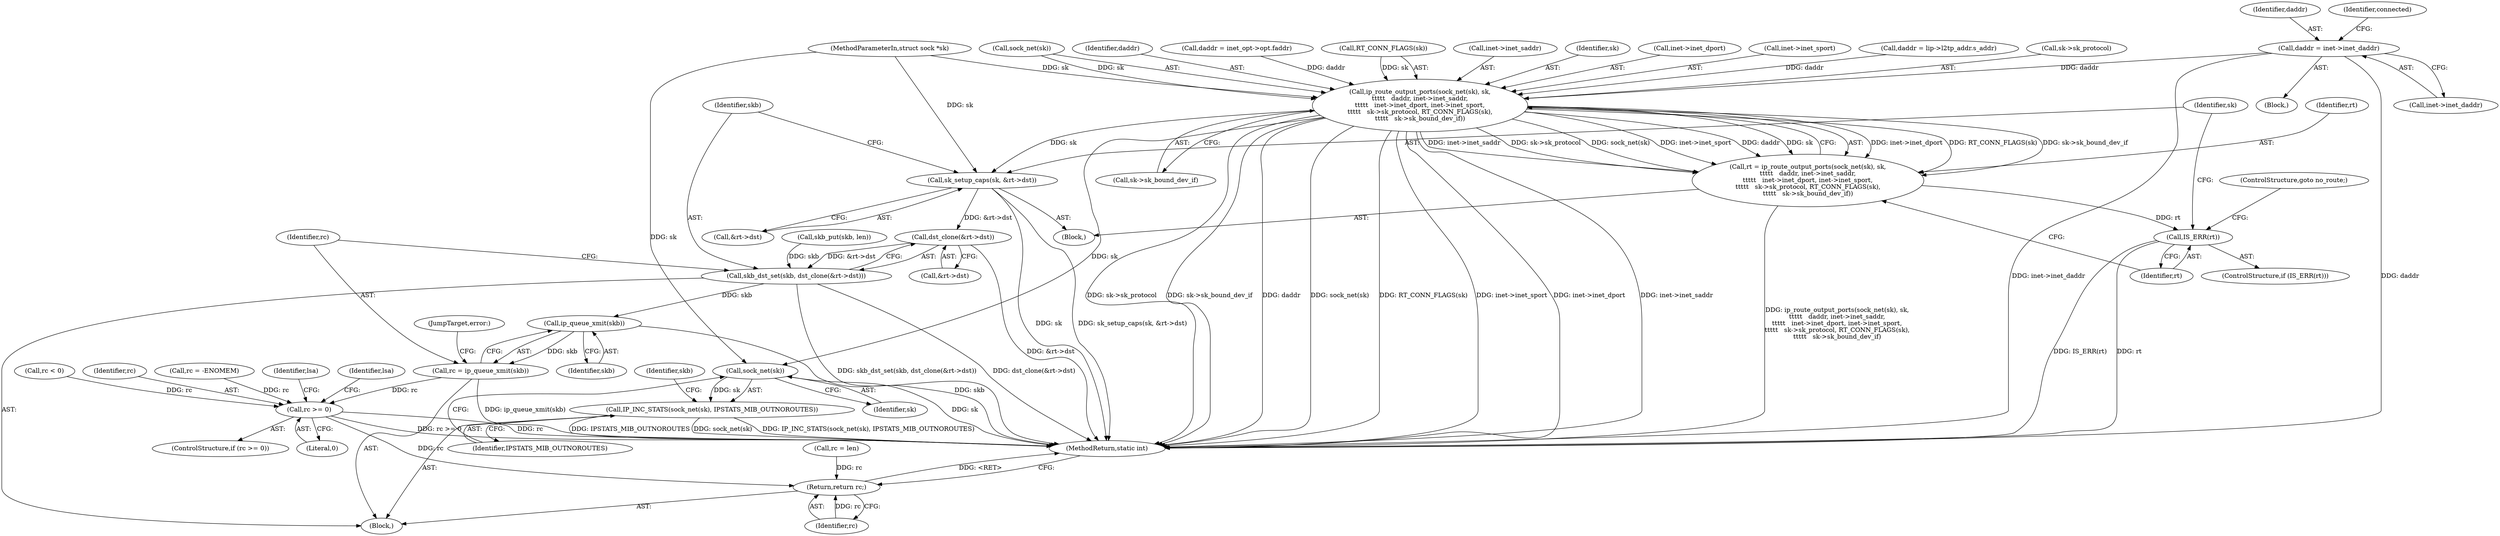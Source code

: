 digraph "0_linux_f6d8bd051c391c1c0458a30b2a7abcd939329259_34@pointer" {
"1000201" [label="(Call,daddr = inet->inet_daddr)"];
"1000312" [label="(Call,ip_route_output_ports(sock_net(sk), sk,\n\t\t\t\t\t   daddr, inet->inet_saddr,\n\t\t\t\t\t   inet->inet_dport, inet->inet_sport,\n\t\t\t\t\t   sk->sk_protocol, RT_CONN_FLAGS(sk),\n\t\t\t\t\t   sk->sk_bound_dev_if))"];
"1000310" [label="(Call,rt = ip_route_output_ports(sock_net(sk), sk,\n\t\t\t\t\t   daddr, inet->inet_saddr,\n\t\t\t\t\t   inet->inet_dport, inet->inet_sport,\n\t\t\t\t\t   sk->sk_protocol, RT_CONN_FLAGS(sk),\n\t\t\t\t\t   sk->sk_bound_dev_if))"];
"1000335" [label="(Call,IS_ERR(rt))"];
"1000338" [label="(Call,sk_setup_caps(sk, &rt->dst))"];
"1000346" [label="(Call,dst_clone(&rt->dst))"];
"1000344" [label="(Call,skb_dst_set(skb, dst_clone(&rt->dst)))"];
"1000353" [label="(Call,ip_queue_xmit(skb))"];
"1000351" [label="(Call,rc = ip_queue_xmit(skb))"];
"1000357" [label="(Call,rc >= 0)"];
"1000379" [label="(Return,return rc;)"];
"1000383" [label="(Call,sock_net(sk))"];
"1000382" [label="(Call,IP_INC_STATS(sock_net(sk), IPSTATS_MIB_OUTNOROUTES))"];
"1000363" [label="(Identifier,lsa)"];
"1000387" [label="(Identifier,skb)"];
"1000317" [label="(Call,inet->inet_saddr)"];
"1000339" [label="(Identifier,sk)"];
"1000344" [label="(Call,skb_dst_set(skb, dst_clone(&rt->dst)))"];
"1000354" [label="(Identifier,skb)"];
"1000353" [label="(Call,ip_queue_xmit(skb))"];
"1000285" [label="(Block,)"];
"1000384" [label="(Identifier,sk)"];
"1000203" [label="(Call,inet->inet_daddr)"];
"1000265" [label="(Call,rc < 0)"];
"1000382" [label="(Call,IP_INC_STATS(sock_net(sk), IPSTATS_MIB_OUTNOROUTES))"];
"1000311" [label="(Identifier,rt)"];
"1000312" [label="(Call,ip_route_output_ports(sock_net(sk), sk,\n\t\t\t\t\t   daddr, inet->inet_saddr,\n\t\t\t\t\t   inet->inet_dport, inet->inet_sport,\n\t\t\t\t\t   sk->sk_protocol, RT_CONN_FLAGS(sk),\n\t\t\t\t\t   sk->sk_bound_dev_if))"];
"1000315" [label="(Identifier,sk)"];
"1000320" [label="(Call,inet->inet_dport)"];
"1000338" [label="(Call,sk_setup_caps(sk, &rt->dst))"];
"1000202" [label="(Identifier,daddr)"];
"1000323" [label="(Call,inet->inet_sport)"];
"1000183" [label="(Call,daddr = lip->l2tp_addr.s_addr)"];
"1000340" [label="(Call,&rt->dst)"];
"1000326" [label="(Call,sk->sk_protocol)"];
"1000114" [label="(Block,)"];
"1000352" [label="(Identifier,rc)"];
"1000355" [label="(JumpTarget,error:)"];
"1000331" [label="(Call,sk->sk_bound_dev_if)"];
"1000201" [label="(Call,daddr = inet->inet_daddr)"];
"1000313" [label="(Call,sock_net(sk))"];
"1000316" [label="(Identifier,daddr)"];
"1000346" [label="(Call,dst_clone(&rt->dst))"];
"1000303" [label="(Call,daddr = inet_opt->opt.faddr)"];
"1000347" [label="(Call,&rt->dst)"];
"1000257" [label="(Call,skb_put(skb, len))"];
"1000351" [label="(Call,rc = ip_queue_xmit(skb))"];
"1000357" [label="(Call,rc >= 0)"];
"1000358" [label="(Identifier,rc)"];
"1000335" [label="(Call,IS_ERR(rt))"];
"1000380" [label="(Identifier,rc)"];
"1000329" [label="(Call,RT_CONN_FLAGS(sk))"];
"1000356" [label="(ControlStructure,if (rc >= 0))"];
"1000336" [label="(Identifier,rt)"];
"1000359" [label="(Literal,0)"];
"1000191" [label="(Block,)"];
"1000379" [label="(Return,return rc;)"];
"1000209" [label="(Call,rc = -ENOMEM)"];
"1000391" [label="(MethodReturn,static int)"];
"1000207" [label="(Identifier,connected)"];
"1000111" [label="(MethodParameterIn,struct sock *sk)"];
"1000334" [label="(ControlStructure,if (IS_ERR(rt)))"];
"1000310" [label="(Call,rt = ip_route_output_ports(sock_net(sk), sk,\n\t\t\t\t\t   daddr, inet->inet_saddr,\n\t\t\t\t\t   inet->inet_dport, inet->inet_sport,\n\t\t\t\t\t   sk->sk_protocol, RT_CONN_FLAGS(sk),\n\t\t\t\t\t   sk->sk_bound_dev_if))"];
"1000345" [label="(Identifier,skb)"];
"1000385" [label="(Identifier,IPSTATS_MIB_OUTNOROUTES)"];
"1000370" [label="(Call,rc = len)"];
"1000377" [label="(Identifier,lsa)"];
"1000337" [label="(ControlStructure,goto no_route;)"];
"1000383" [label="(Call,sock_net(sk))"];
"1000201" -> "1000191"  [label="AST: "];
"1000201" -> "1000203"  [label="CFG: "];
"1000202" -> "1000201"  [label="AST: "];
"1000203" -> "1000201"  [label="AST: "];
"1000207" -> "1000201"  [label="CFG: "];
"1000201" -> "1000391"  [label="DDG: inet->inet_daddr"];
"1000201" -> "1000391"  [label="DDG: daddr"];
"1000201" -> "1000312"  [label="DDG: daddr"];
"1000312" -> "1000310"  [label="AST: "];
"1000312" -> "1000331"  [label="CFG: "];
"1000313" -> "1000312"  [label="AST: "];
"1000315" -> "1000312"  [label="AST: "];
"1000316" -> "1000312"  [label="AST: "];
"1000317" -> "1000312"  [label="AST: "];
"1000320" -> "1000312"  [label="AST: "];
"1000323" -> "1000312"  [label="AST: "];
"1000326" -> "1000312"  [label="AST: "];
"1000329" -> "1000312"  [label="AST: "];
"1000331" -> "1000312"  [label="AST: "];
"1000310" -> "1000312"  [label="CFG: "];
"1000312" -> "1000391"  [label="DDG: sk->sk_protocol"];
"1000312" -> "1000391"  [label="DDG: sk->sk_bound_dev_if"];
"1000312" -> "1000391"  [label="DDG: daddr"];
"1000312" -> "1000391"  [label="DDG: sock_net(sk)"];
"1000312" -> "1000391"  [label="DDG: RT_CONN_FLAGS(sk)"];
"1000312" -> "1000391"  [label="DDG: inet->inet_sport"];
"1000312" -> "1000391"  [label="DDG: inet->inet_dport"];
"1000312" -> "1000391"  [label="DDG: inet->inet_saddr"];
"1000312" -> "1000310"  [label="DDG: inet->inet_dport"];
"1000312" -> "1000310"  [label="DDG: RT_CONN_FLAGS(sk)"];
"1000312" -> "1000310"  [label="DDG: sk->sk_bound_dev_if"];
"1000312" -> "1000310"  [label="DDG: inet->inet_saddr"];
"1000312" -> "1000310"  [label="DDG: sk->sk_protocol"];
"1000312" -> "1000310"  [label="DDG: sock_net(sk)"];
"1000312" -> "1000310"  [label="DDG: inet->inet_sport"];
"1000312" -> "1000310"  [label="DDG: daddr"];
"1000312" -> "1000310"  [label="DDG: sk"];
"1000313" -> "1000312"  [label="DDG: sk"];
"1000329" -> "1000312"  [label="DDG: sk"];
"1000111" -> "1000312"  [label="DDG: sk"];
"1000303" -> "1000312"  [label="DDG: daddr"];
"1000183" -> "1000312"  [label="DDG: daddr"];
"1000312" -> "1000338"  [label="DDG: sk"];
"1000312" -> "1000383"  [label="DDG: sk"];
"1000310" -> "1000285"  [label="AST: "];
"1000311" -> "1000310"  [label="AST: "];
"1000336" -> "1000310"  [label="CFG: "];
"1000310" -> "1000391"  [label="DDG: ip_route_output_ports(sock_net(sk), sk,\n\t\t\t\t\t   daddr, inet->inet_saddr,\n\t\t\t\t\t   inet->inet_dport, inet->inet_sport,\n\t\t\t\t\t   sk->sk_protocol, RT_CONN_FLAGS(sk),\n\t\t\t\t\t   sk->sk_bound_dev_if)"];
"1000310" -> "1000335"  [label="DDG: rt"];
"1000335" -> "1000334"  [label="AST: "];
"1000335" -> "1000336"  [label="CFG: "];
"1000336" -> "1000335"  [label="AST: "];
"1000337" -> "1000335"  [label="CFG: "];
"1000339" -> "1000335"  [label="CFG: "];
"1000335" -> "1000391"  [label="DDG: rt"];
"1000335" -> "1000391"  [label="DDG: IS_ERR(rt)"];
"1000338" -> "1000285"  [label="AST: "];
"1000338" -> "1000340"  [label="CFG: "];
"1000339" -> "1000338"  [label="AST: "];
"1000340" -> "1000338"  [label="AST: "];
"1000345" -> "1000338"  [label="CFG: "];
"1000338" -> "1000391"  [label="DDG: sk"];
"1000338" -> "1000391"  [label="DDG: sk_setup_caps(sk, &rt->dst)"];
"1000111" -> "1000338"  [label="DDG: sk"];
"1000338" -> "1000346"  [label="DDG: &rt->dst"];
"1000346" -> "1000344"  [label="AST: "];
"1000346" -> "1000347"  [label="CFG: "];
"1000347" -> "1000346"  [label="AST: "];
"1000344" -> "1000346"  [label="CFG: "];
"1000346" -> "1000391"  [label="DDG: &rt->dst"];
"1000346" -> "1000344"  [label="DDG: &rt->dst"];
"1000344" -> "1000114"  [label="AST: "];
"1000345" -> "1000344"  [label="AST: "];
"1000352" -> "1000344"  [label="CFG: "];
"1000344" -> "1000391"  [label="DDG: skb_dst_set(skb, dst_clone(&rt->dst))"];
"1000344" -> "1000391"  [label="DDG: dst_clone(&rt->dst)"];
"1000257" -> "1000344"  [label="DDG: skb"];
"1000344" -> "1000353"  [label="DDG: skb"];
"1000353" -> "1000351"  [label="AST: "];
"1000353" -> "1000354"  [label="CFG: "];
"1000354" -> "1000353"  [label="AST: "];
"1000351" -> "1000353"  [label="CFG: "];
"1000353" -> "1000391"  [label="DDG: skb"];
"1000353" -> "1000351"  [label="DDG: skb"];
"1000351" -> "1000114"  [label="AST: "];
"1000352" -> "1000351"  [label="AST: "];
"1000355" -> "1000351"  [label="CFG: "];
"1000351" -> "1000391"  [label="DDG: ip_queue_xmit(skb)"];
"1000351" -> "1000357"  [label="DDG: rc"];
"1000357" -> "1000356"  [label="AST: "];
"1000357" -> "1000359"  [label="CFG: "];
"1000358" -> "1000357"  [label="AST: "];
"1000359" -> "1000357"  [label="AST: "];
"1000363" -> "1000357"  [label="CFG: "];
"1000377" -> "1000357"  [label="CFG: "];
"1000357" -> "1000391"  [label="DDG: rc >= 0"];
"1000357" -> "1000391"  [label="DDG: rc"];
"1000209" -> "1000357"  [label="DDG: rc"];
"1000265" -> "1000357"  [label="DDG: rc"];
"1000357" -> "1000379"  [label="DDG: rc"];
"1000379" -> "1000114"  [label="AST: "];
"1000379" -> "1000380"  [label="CFG: "];
"1000380" -> "1000379"  [label="AST: "];
"1000391" -> "1000379"  [label="CFG: "];
"1000379" -> "1000391"  [label="DDG: <RET>"];
"1000380" -> "1000379"  [label="DDG: rc"];
"1000370" -> "1000379"  [label="DDG: rc"];
"1000383" -> "1000382"  [label="AST: "];
"1000383" -> "1000384"  [label="CFG: "];
"1000384" -> "1000383"  [label="AST: "];
"1000385" -> "1000383"  [label="CFG: "];
"1000383" -> "1000391"  [label="DDG: sk"];
"1000383" -> "1000382"  [label="DDG: sk"];
"1000111" -> "1000383"  [label="DDG: sk"];
"1000382" -> "1000114"  [label="AST: "];
"1000382" -> "1000385"  [label="CFG: "];
"1000385" -> "1000382"  [label="AST: "];
"1000387" -> "1000382"  [label="CFG: "];
"1000382" -> "1000391"  [label="DDG: sock_net(sk)"];
"1000382" -> "1000391"  [label="DDG: IP_INC_STATS(sock_net(sk), IPSTATS_MIB_OUTNOROUTES)"];
"1000382" -> "1000391"  [label="DDG: IPSTATS_MIB_OUTNOROUTES"];
}
